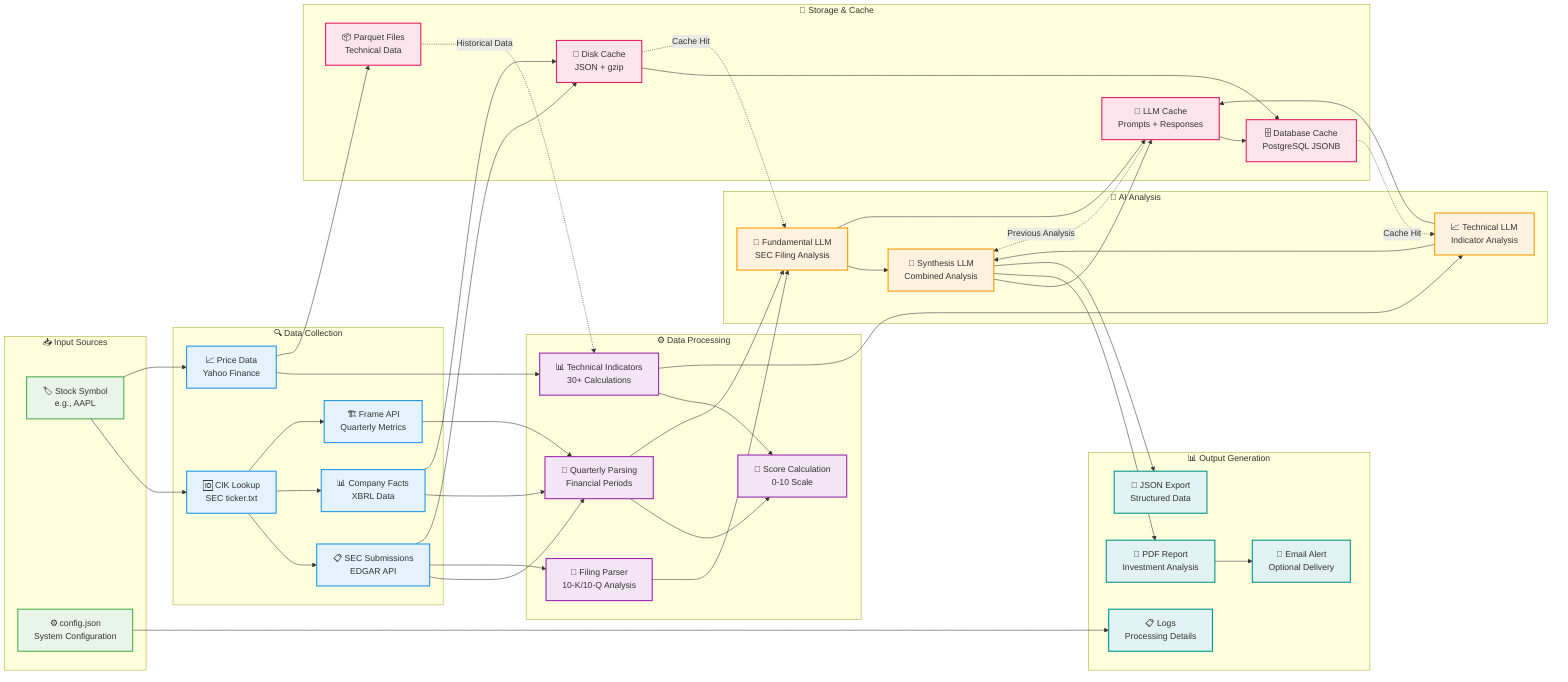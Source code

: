 flowchart LR
    subgraph Input["📥 Input Sources"]
        TICKER[🏷️ Stock Symbol<br/>e.g., AAPL]
        CONFIG[⚙️ config.json<br/>System Configuration]
    end
    
    subgraph "🔍 Data Collection"
        CIK_LOOKUP[🆔 CIK Lookup<br/>SEC ticker.txt]
        SEC_SUB[📋 SEC Submissions<br/>EDGAR API]
        SEC_FACTS[📊 Company Facts<br/>XBRL Data]
        FRAME_API[🏗️ Frame API<br/>Quarterly Metrics]
        YAHOO_PRICE[📈 Price Data<br/>Yahoo Finance]
    end
    
    subgraph "⚙️ Data Processing"
        QPARSE[📅 Quarterly Parsing<br/>Financial Periods]
        FILING_PARSE[📄 Filing Parser<br/>10-K/10-Q Analysis]
        TECH_IND[📊 Technical Indicators<br/>30+ Calculations]
        SCORE_CALC[🎯 Score Calculation<br/>0-10 Scale]
    end
    
    subgraph "🤖 AI Analysis"
        FUND_LLM[💼 Fundamental LLM<br/>SEC Filing Analysis]
        TECH_LLM[📈 Technical LLM<br/>Indicator Analysis]
        SYNTH_LLM[🔗 Synthesis LLM<br/>Combined Analysis]
    end
    
    subgraph "💾 Storage & Cache"
        DISK_CACHE[💽 Disk Cache<br/>JSON + gzip]
        DB_CACHE[🗄️ Database Cache<br/>PostgreSQL JSONB]
        PARQUET[📦 Parquet Files<br/>Technical Data]
        LLM_CACHE[🧠 LLM Cache<br/>Prompts + Responses]
    end
    
    subgraph "📊 Output Generation"
        PDF_REPORT[📄 PDF Report<br/>Investment Analysis]
        EMAIL_ALERT[📧 Email Alert<br/>Optional Delivery]
        JSON_EXPORT[🔗 JSON Export<br/>Structured Data]
        LOGS[📋 Logs<br/>Processing Details]
    end
    
    %% Data flow connections
    TICKER --> CIK_LOOKUP
    CIK_LOOKUP --> SEC_SUB
    CIK_LOOKUP --> SEC_FACTS
    CIK_LOOKUP --> FRAME_API
    TICKER --> YAHOO_PRICE
    
    SEC_SUB --> QPARSE
    SEC_FACTS --> QPARSE
    FRAME_API --> QPARSE
    SEC_SUB --> FILING_PARSE
    
    YAHOO_PRICE --> TECH_IND
    QPARSE --> SCORE_CALC
    TECH_IND --> SCORE_CALC
    
    QPARSE --> FUND_LLM
    FILING_PARSE --> FUND_LLM
    TECH_IND --> TECH_LLM
    FUND_LLM --> SYNTH_LLM
    TECH_LLM --> SYNTH_LLM
    
    %% Cache connections
    SEC_SUB --> DISK_CACHE
    SEC_FACTS --> DISK_CACHE
    FUND_LLM --> LLM_CACHE
    TECH_LLM --> LLM_CACHE
    SYNTH_LLM --> LLM_CACHE
    YAHOO_PRICE --> PARQUET
    
    DISK_CACHE --> DB_CACHE
    LLM_CACHE --> DB_CACHE
    
    %% Output connections
    SYNTH_LLM --> PDF_REPORT
    PDF_REPORT --> EMAIL_ALERT
    SYNTH_LLM --> JSON_EXPORT
    CONFIG --> LOGS
    
    %% Cache read paths (dotted lines for retrieval)
    DISK_CACHE -.->|Cache Hit| FUND_LLM
    DB_CACHE -.->|Cache Hit| TECH_LLM
    PARQUET -.->|Historical Data| TECH_IND
    LLM_CACHE -.->|Previous Analysis| SYNTH_LLM
    
    %% Styling
    classDef input fill:#e8f5e8,stroke:#4caf50,stroke-width:2px
    classDef collection fill:#e3f2fd,stroke:#2196f3,stroke-width:2px
    classDef processing fill:#f3e5f5,stroke:#9c27b0,stroke-width:2px
    classDef ai fill:#fff3e0,stroke:#ff9800,stroke-width:2px
    classDef storage fill:#fce4ec,stroke:#e91e63,stroke-width:2px
    classDef output fill:#e0f2f1,stroke:#009688,stroke-width:2px
    
    class TICKER,CONFIG input
    class CIK_LOOKUP,SEC_SUB,SEC_FACTS,FRAME_API,YAHOO_PRICE collection
    class QPARSE,FILING_PARSE,TECH_IND,SCORE_CALC processing
    class FUND_LLM,TECH_LLM,SYNTH_LLM ai
    class DISK_CACHE,DB_CACHE,PARQUET,LLM_CACHE storage
    class PDF_REPORT,EMAIL_ALERT,JSON_EXPORT,LOGS output